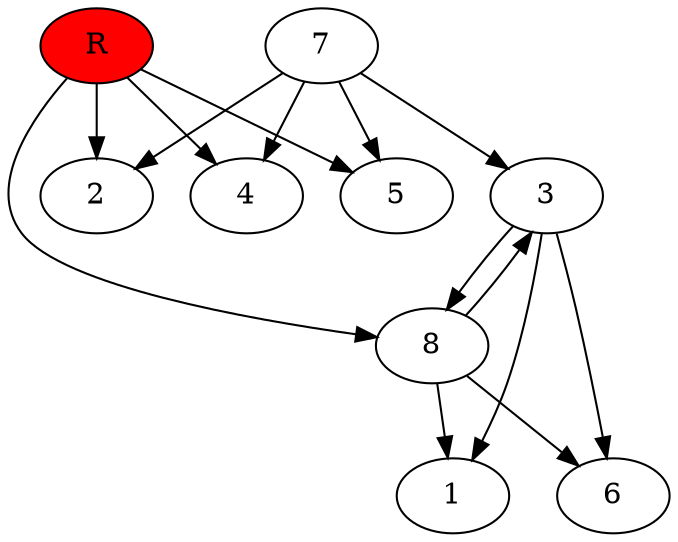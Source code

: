 digraph prb40096 {
	1
	2
	3
	4
	5
	6
	7
	8
	R [fillcolor="#ff0000" style=filled]
	3 -> 1
	3 -> 6
	3 -> 8
	7 -> 2
	7 -> 3
	7 -> 4
	7 -> 5
	8 -> 1
	8 -> 3
	8 -> 6
	R -> 2
	R -> 4
	R -> 5
	R -> 8
}
